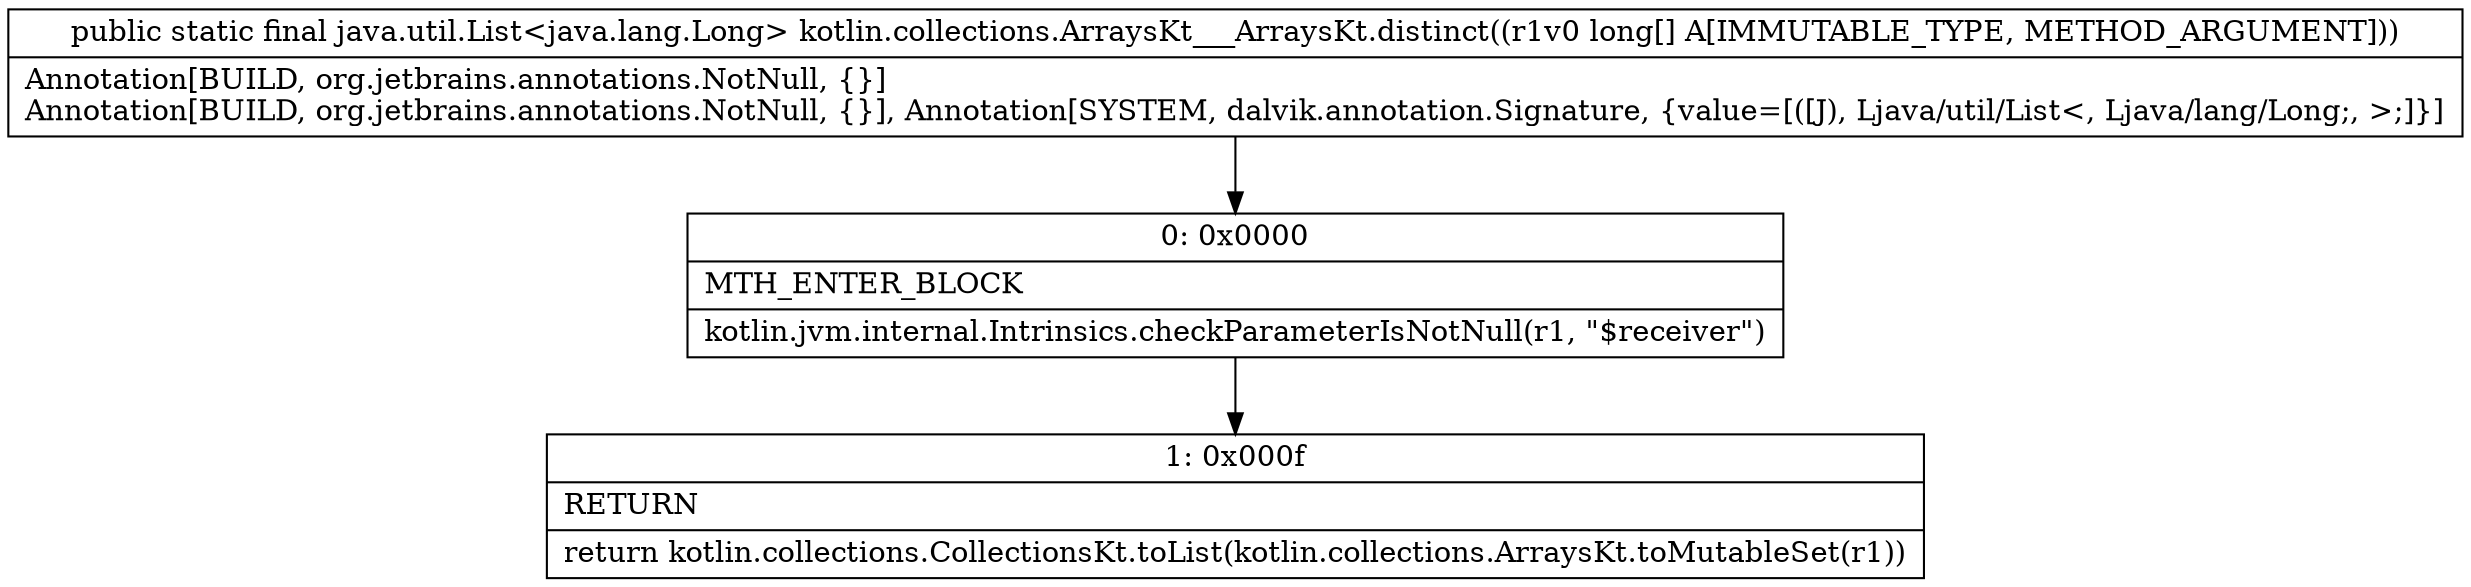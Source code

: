 digraph "CFG forkotlin.collections.ArraysKt___ArraysKt.distinct([J)Ljava\/util\/List;" {
Node_0 [shape=record,label="{0\:\ 0x0000|MTH_ENTER_BLOCK\l|kotlin.jvm.internal.Intrinsics.checkParameterIsNotNull(r1, \"$receiver\")\l}"];
Node_1 [shape=record,label="{1\:\ 0x000f|RETURN\l|return kotlin.collections.CollectionsKt.toList(kotlin.collections.ArraysKt.toMutableSet(r1))\l}"];
MethodNode[shape=record,label="{public static final java.util.List\<java.lang.Long\> kotlin.collections.ArraysKt___ArraysKt.distinct((r1v0 long[] A[IMMUTABLE_TYPE, METHOD_ARGUMENT]))  | Annotation[BUILD, org.jetbrains.annotations.NotNull, \{\}]\lAnnotation[BUILD, org.jetbrains.annotations.NotNull, \{\}], Annotation[SYSTEM, dalvik.annotation.Signature, \{value=[([J), Ljava\/util\/List\<, Ljava\/lang\/Long;, \>;]\}]\l}"];
MethodNode -> Node_0;
Node_0 -> Node_1;
}


